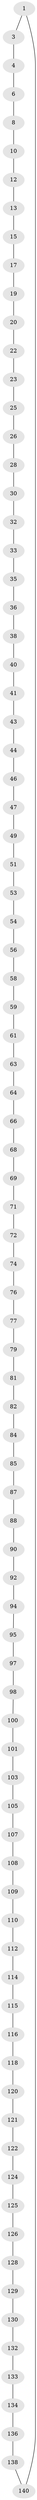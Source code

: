 // original degree distribution, {2: 1.0}
// Generated by graph-tools (version 1.1) at 2025/11/02/27/25 16:11:38]
// undirected, 88 vertices, 88 edges
graph export_dot {
graph [start="1"]
  node [color=gray90,style=filled];
  1 [super="+2"];
  3;
  4 [super="+5"];
  6 [super="+7"];
  8 [super="+9"];
  10 [super="+11"];
  12;
  13 [super="+14"];
  15 [super="+16"];
  17 [super="+18"];
  19;
  20 [super="+21"];
  22;
  23 [super="+24"];
  25;
  26 [super="+27"];
  28 [super="+29"];
  30 [super="+31"];
  32;
  33 [super="+34"];
  35;
  36 [super="+37"];
  38 [super="+39"];
  40;
  41 [super="+42"];
  43;
  44 [super="+45"];
  46;
  47 [super="+48"];
  49 [super="+50"];
  51 [super="+52"];
  53;
  54 [super="+55"];
  56 [super="+57"];
  58;
  59 [super="+60"];
  61 [super="+62"];
  63;
  64 [super="+65"];
  66 [super="+67"];
  68;
  69 [super="+70"];
  71;
  72 [super="+73"];
  74 [super="+75"];
  76;
  77 [super="+78"];
  79 [super="+80"];
  81;
  82 [super="+83"];
  84;
  85 [super="+86"];
  87;
  88 [super="+89"];
  90 [super="+91"];
  92 [super="+93"];
  94;
  95 [super="+96"];
  97;
  98 [super="+99"];
  100;
  101 [super="+102"];
  103 [super="+104"];
  105 [super="+106"];
  107;
  108;
  109;
  110 [super="+111"];
  112 [super="+113"];
  114;
  115;
  116 [super="+117"];
  118 [super="+119"];
  120;
  121;
  122 [super="+123"];
  124;
  125;
  126 [super="+127"];
  128;
  129;
  130 [super="+131"];
  132;
  133;
  134 [super="+135"];
  136 [super="+137"];
  138 [super="+139"];
  140 [super="+141"];
  1 -- 3;
  1 -- 140;
  3 -- 4;
  4 -- 6;
  6 -- 8;
  8 -- 10;
  10 -- 12;
  12 -- 13;
  13 -- 15;
  15 -- 17;
  17 -- 19;
  19 -- 20;
  20 -- 22;
  22 -- 23;
  23 -- 25;
  25 -- 26;
  26 -- 28;
  28 -- 30;
  30 -- 32;
  32 -- 33;
  33 -- 35;
  35 -- 36;
  36 -- 38;
  38 -- 40;
  40 -- 41;
  41 -- 43;
  43 -- 44;
  44 -- 46;
  46 -- 47;
  47 -- 49;
  49 -- 51;
  51 -- 53;
  53 -- 54;
  54 -- 56;
  56 -- 58;
  58 -- 59;
  59 -- 61;
  61 -- 63;
  63 -- 64;
  64 -- 66;
  66 -- 68;
  68 -- 69;
  69 -- 71;
  71 -- 72;
  72 -- 74;
  74 -- 76;
  76 -- 77;
  77 -- 79;
  79 -- 81;
  81 -- 82;
  82 -- 84;
  84 -- 85;
  85 -- 87;
  87 -- 88;
  88 -- 90;
  90 -- 92;
  92 -- 94;
  94 -- 95;
  95 -- 97;
  97 -- 98;
  98 -- 100;
  100 -- 101;
  101 -- 103;
  103 -- 105;
  105 -- 107;
  107 -- 108;
  108 -- 109;
  109 -- 110;
  110 -- 112;
  112 -- 114;
  114 -- 115;
  115 -- 116;
  116 -- 118;
  118 -- 120;
  120 -- 121;
  121 -- 122;
  122 -- 124;
  124 -- 125;
  125 -- 126;
  126 -- 128;
  128 -- 129;
  129 -- 130;
  130 -- 132;
  132 -- 133;
  133 -- 134;
  134 -- 136;
  136 -- 138;
  138 -- 140;
}
